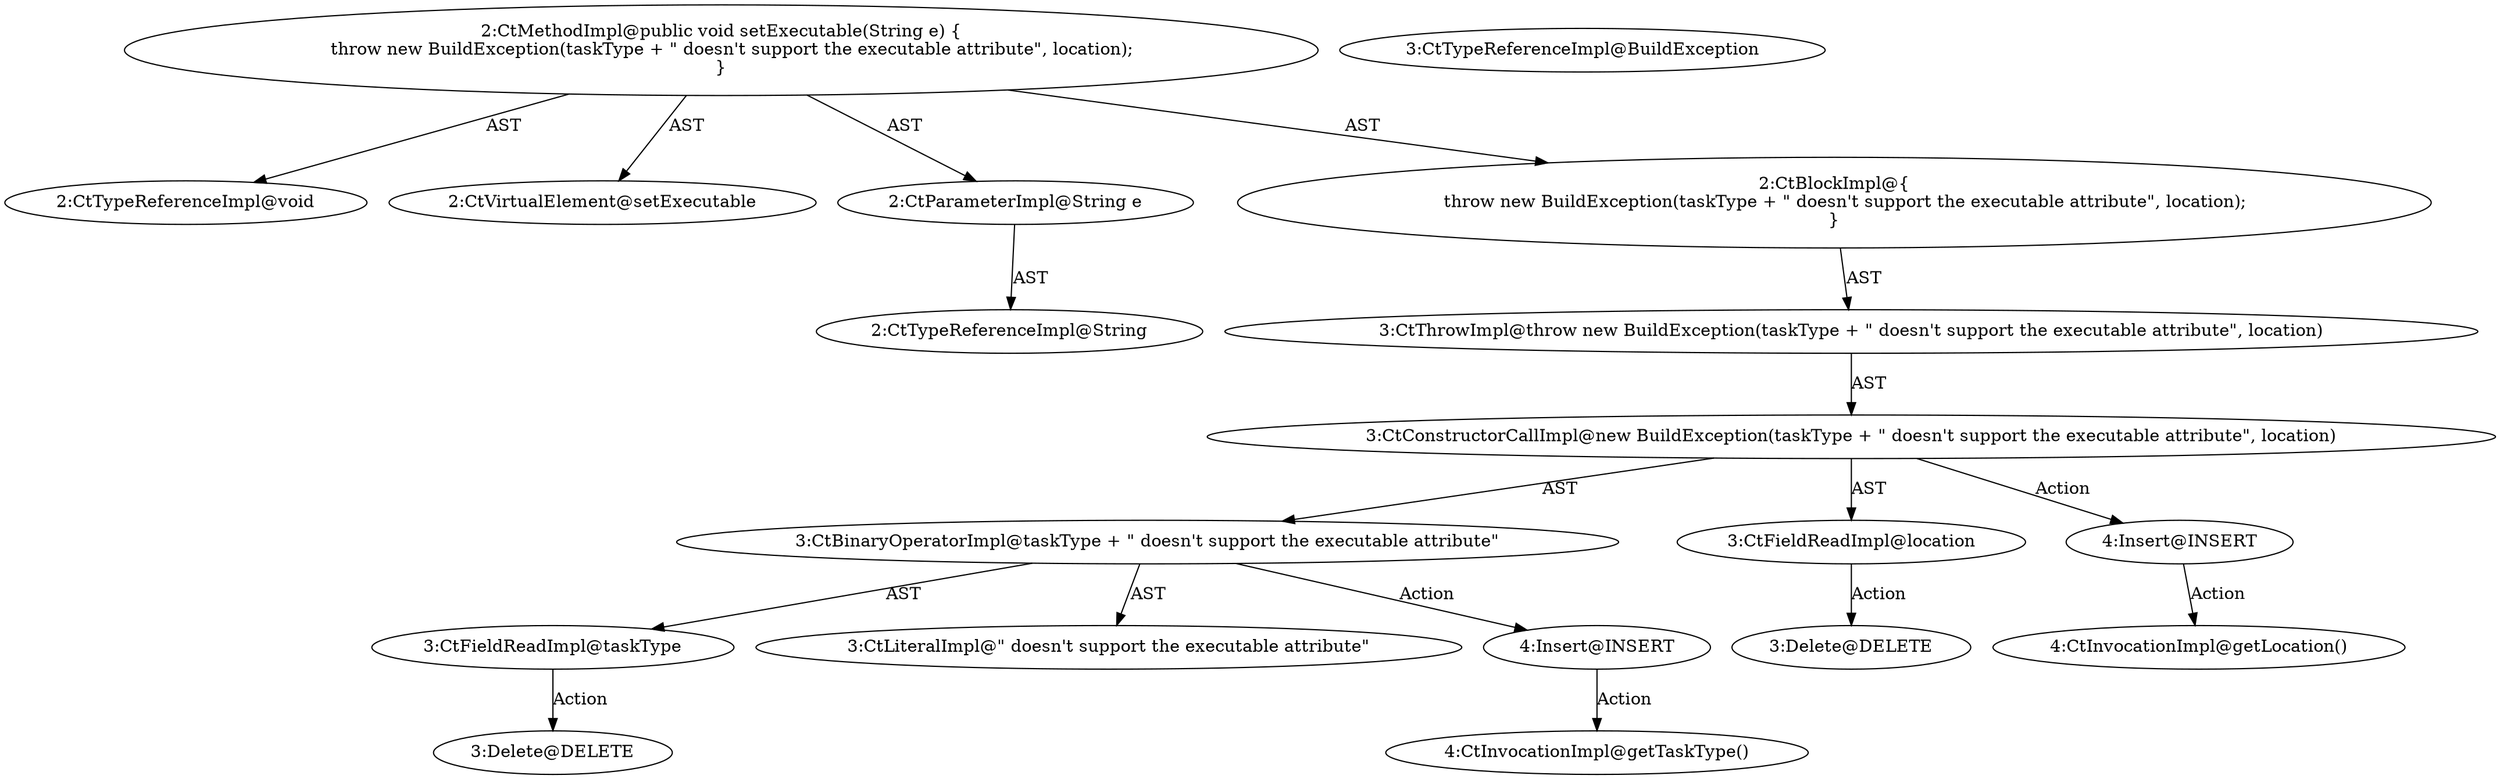 digraph "setExecutable#?,String" {
0 [label="2:CtTypeReferenceImpl@void" shape=ellipse]
1 [label="2:CtVirtualElement@setExecutable" shape=ellipse]
2 [label="2:CtParameterImpl@String e" shape=ellipse]
3 [label="2:CtTypeReferenceImpl@String" shape=ellipse]
4 [label="3:CtTypeReferenceImpl@BuildException" shape=ellipse]
5 [label="3:CtFieldReadImpl@taskType" shape=ellipse]
6 [label="3:CtLiteralImpl@\" doesn\'t support the executable attribute\"" shape=ellipse]
7 [label="3:CtBinaryOperatorImpl@taskType + \" doesn\'t support the executable attribute\"" shape=ellipse]
8 [label="3:CtFieldReadImpl@location" shape=ellipse]
9 [label="3:CtConstructorCallImpl@new BuildException(taskType + \" doesn\'t support the executable attribute\", location)" shape=ellipse]
10 [label="3:CtThrowImpl@throw new BuildException(taskType + \" doesn\'t support the executable attribute\", location)" shape=ellipse]
11 [label="2:CtBlockImpl@\{
    throw new BuildException(taskType + \" doesn\'t support the executable attribute\", location);
\}" shape=ellipse]
12 [label="2:CtMethodImpl@public void setExecutable(String e) \{
    throw new BuildException(taskType + \" doesn\'t support the executable attribute\", location);
\}" shape=ellipse]
13 [label="3:Delete@DELETE" shape=ellipse]
14 [label="3:Delete@DELETE" shape=ellipse]
15 [label="4:Insert@INSERT" shape=ellipse]
16 [label="4:CtInvocationImpl@getLocation()" shape=ellipse]
17 [label="4:Insert@INSERT" shape=ellipse]
18 [label="4:CtInvocationImpl@getTaskType()" shape=ellipse]
2 -> 3 [label="AST"];
5 -> 13 [label="Action"];
7 -> 5 [label="AST"];
7 -> 6 [label="AST"];
7 -> 17 [label="Action"];
8 -> 14 [label="Action"];
9 -> 7 [label="AST"];
9 -> 8 [label="AST"];
9 -> 15 [label="Action"];
10 -> 9 [label="AST"];
11 -> 10 [label="AST"];
12 -> 1 [label="AST"];
12 -> 0 [label="AST"];
12 -> 2 [label="AST"];
12 -> 11 [label="AST"];
15 -> 16 [label="Action"];
17 -> 18 [label="Action"];
}